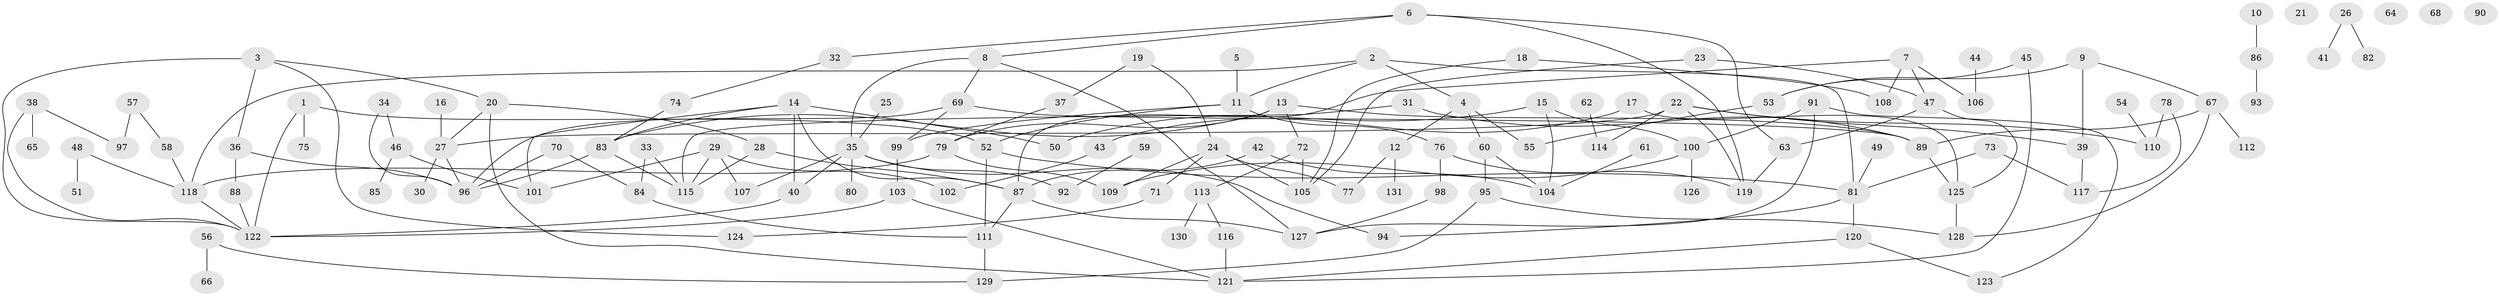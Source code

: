 // Generated by graph-tools (version 1.1) at 2025/39/03/09/25 04:39:34]
// undirected, 131 vertices, 176 edges
graph export_dot {
graph [start="1"]
  node [color=gray90,style=filled];
  1;
  2;
  3;
  4;
  5;
  6;
  7;
  8;
  9;
  10;
  11;
  12;
  13;
  14;
  15;
  16;
  17;
  18;
  19;
  20;
  21;
  22;
  23;
  24;
  25;
  26;
  27;
  28;
  29;
  30;
  31;
  32;
  33;
  34;
  35;
  36;
  37;
  38;
  39;
  40;
  41;
  42;
  43;
  44;
  45;
  46;
  47;
  48;
  49;
  50;
  51;
  52;
  53;
  54;
  55;
  56;
  57;
  58;
  59;
  60;
  61;
  62;
  63;
  64;
  65;
  66;
  67;
  68;
  69;
  70;
  71;
  72;
  73;
  74;
  75;
  76;
  77;
  78;
  79;
  80;
  81;
  82;
  83;
  84;
  85;
  86;
  87;
  88;
  89;
  90;
  91;
  92;
  93;
  94;
  95;
  96;
  97;
  98;
  99;
  100;
  101;
  102;
  103;
  104;
  105;
  106;
  107;
  108;
  109;
  110;
  111;
  112;
  113;
  114;
  115;
  116;
  117;
  118;
  119;
  120;
  121;
  122;
  123;
  124;
  125;
  126;
  127;
  128;
  129;
  130;
  131;
  1 -- 52;
  1 -- 75;
  1 -- 122;
  2 -- 4;
  2 -- 11;
  2 -- 81;
  2 -- 118;
  3 -- 20;
  3 -- 36;
  3 -- 122;
  3 -- 124;
  4 -- 12;
  4 -- 55;
  4 -- 60;
  5 -- 11;
  6 -- 8;
  6 -- 32;
  6 -- 63;
  6 -- 119;
  7 -- 47;
  7 -- 87;
  7 -- 106;
  7 -- 108;
  8 -- 35;
  8 -- 69;
  8 -- 127;
  9 -- 39;
  9 -- 53;
  9 -- 67;
  10 -- 86;
  11 -- 52;
  11 -- 76;
  11 -- 99;
  12 -- 77;
  12 -- 131;
  13 -- 72;
  13 -- 79;
  13 -- 83;
  13 -- 89;
  14 -- 40;
  14 -- 50;
  14 -- 83;
  14 -- 87;
  14 -- 101;
  15 -- 50;
  15 -- 100;
  15 -- 104;
  16 -- 27;
  17 -- 43;
  17 -- 125;
  18 -- 105;
  18 -- 108;
  19 -- 24;
  19 -- 37;
  20 -- 27;
  20 -- 28;
  20 -- 121;
  22 -- 27;
  22 -- 39;
  22 -- 110;
  22 -- 114;
  22 -- 119;
  23 -- 47;
  23 -- 105;
  24 -- 71;
  24 -- 77;
  24 -- 105;
  24 -- 109;
  25 -- 35;
  26 -- 41;
  26 -- 82;
  27 -- 30;
  27 -- 96;
  28 -- 87;
  28 -- 115;
  29 -- 101;
  29 -- 102;
  29 -- 107;
  29 -- 115;
  31 -- 89;
  31 -- 115;
  32 -- 74;
  33 -- 84;
  33 -- 115;
  34 -- 46;
  34 -- 96;
  35 -- 40;
  35 -- 80;
  35 -- 92;
  35 -- 94;
  35 -- 107;
  36 -- 88;
  36 -- 96;
  37 -- 79;
  38 -- 65;
  38 -- 97;
  38 -- 122;
  39 -- 117;
  40 -- 122;
  42 -- 87;
  42 -- 104;
  43 -- 102;
  44 -- 106;
  45 -- 53;
  45 -- 121;
  46 -- 85;
  46 -- 101;
  47 -- 63;
  47 -- 125;
  48 -- 51;
  48 -- 118;
  49 -- 81;
  52 -- 81;
  52 -- 111;
  53 -- 55;
  54 -- 110;
  56 -- 66;
  56 -- 129;
  57 -- 58;
  57 -- 97;
  58 -- 118;
  59 -- 92;
  60 -- 95;
  60 -- 104;
  61 -- 104;
  62 -- 114;
  63 -- 119;
  67 -- 89;
  67 -- 112;
  67 -- 128;
  69 -- 89;
  69 -- 96;
  69 -- 99;
  70 -- 84;
  70 -- 96;
  71 -- 124;
  72 -- 105;
  72 -- 113;
  73 -- 81;
  73 -- 117;
  74 -- 83;
  76 -- 98;
  76 -- 119;
  78 -- 110;
  78 -- 117;
  79 -- 109;
  79 -- 118;
  81 -- 94;
  81 -- 120;
  83 -- 96;
  83 -- 115;
  84 -- 111;
  86 -- 93;
  87 -- 111;
  87 -- 127;
  88 -- 122;
  89 -- 125;
  91 -- 100;
  91 -- 123;
  91 -- 127;
  95 -- 128;
  95 -- 129;
  98 -- 127;
  99 -- 103;
  100 -- 109;
  100 -- 126;
  103 -- 121;
  103 -- 122;
  111 -- 129;
  113 -- 116;
  113 -- 130;
  116 -- 121;
  118 -- 122;
  120 -- 121;
  120 -- 123;
  125 -- 128;
}
